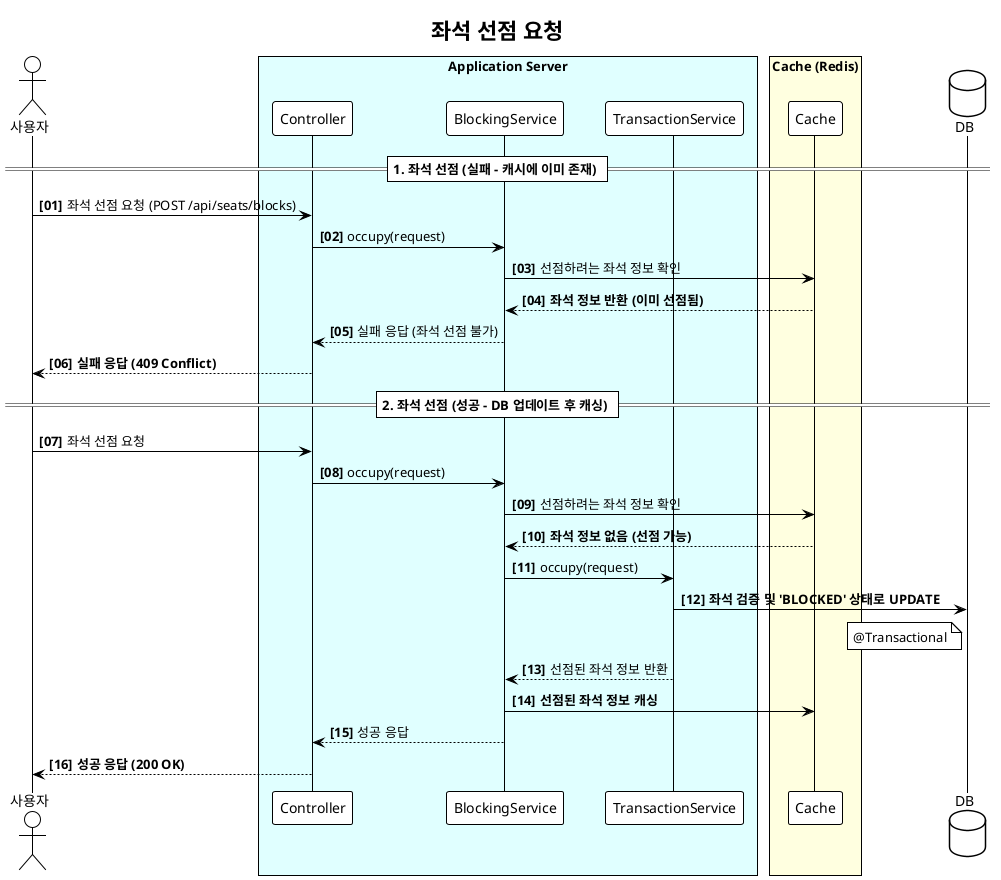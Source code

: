 @startuml
!theme plain
autonumber "<b>[00]"

title 좌석 선점 요청

actor User as "사용자"

box "Application Server" #LightCyan
    participant Controller
    participant BlockingService
    participant TransactionService
end box

box "Cache (Redis)" #LightYellow
    participant Cache
end box

database Database as "DB"

== 1. 좌석 선점 (실패 - 캐시에 이미 존재) ==
User -> Controller: 좌석 선점 요청 (POST /api/seats/blocks)
Controller -> BlockingService: occupy(request)

BlockingService -> Cache: 선점하려는 좌석 정보 확인
Cache --> BlockingService: **좌석 정보 반환 (이미 선점됨)**

BlockingService --> Controller: 실패 응답 (좌석 선점 불가)
Controller --> User: **실패 응답 (409 Conflict)**

== 2. 좌석 선점 (성공 - DB 업데이트 후 캐싱) ==
User -> Controller: 좌석 선점 요청
Controller -> BlockingService: occupy(request)

BlockingService -> Cache: 선점하려는 좌석 정보 확인
Cache --> BlockingService: **좌석 정보 없음 (선점 가능)**


BlockingService -> TransactionService: occupy(request)
TransactionService -> Database: **좌석 검증 및 'BLOCKED' 상태로 UPDATE**
note left of Database: @Transactional

TransactionService --> BlockingService: 선점된 좌석 정보 반환

BlockingService -> Cache: **선점된 좌석 정보 캐싱**
BlockingService --> Controller: 성공 응답
Controller --> User: **성공 응답 (200 OK)**

@enduml
